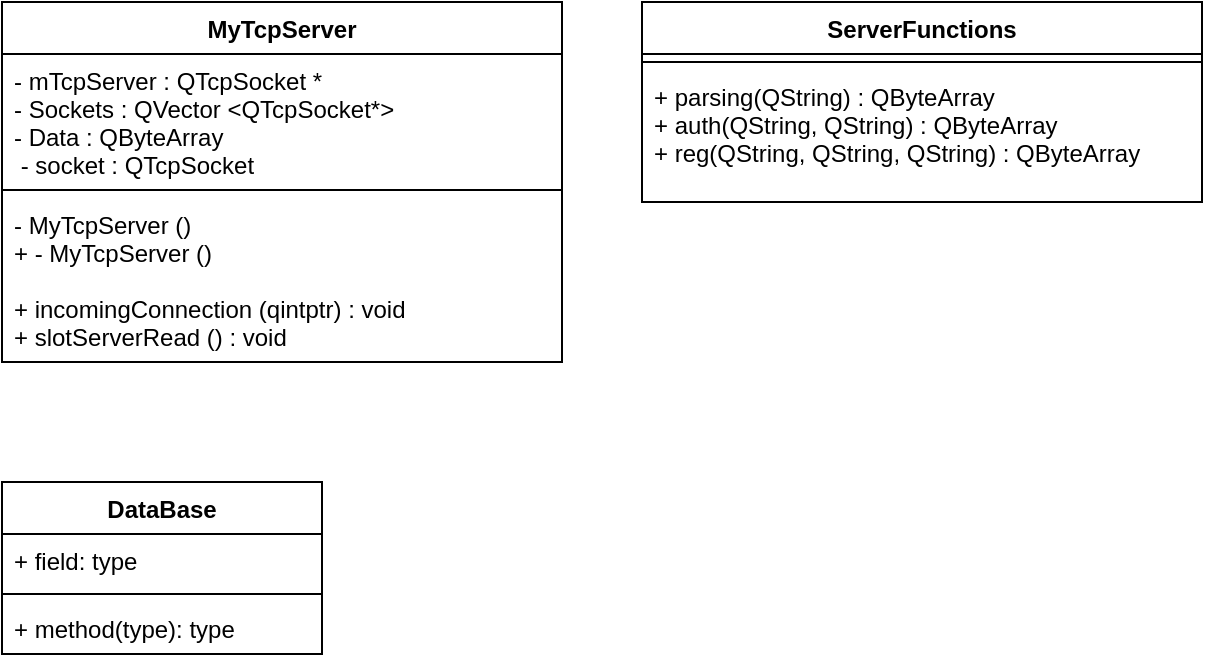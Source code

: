 <mxfile version="17.4.3" type="github">
  <diagram id="6WMXi_Jai_MfsdmjvfeK" name="Page-1">
    <mxGraphModel dx="997" dy="548" grid="1" gridSize="10" guides="1" tooltips="1" connect="1" arrows="1" fold="1" page="1" pageScale="1" pageWidth="827" pageHeight="1169" math="0" shadow="0">
      <root>
        <mxCell id="0" />
        <mxCell id="1" parent="0" />
        <mxCell id="otn7a-vHkzATB2u1OtzD-28" value="MyTcpServer" style="swimlane;fontStyle=1;align=center;verticalAlign=top;childLayout=stackLayout;horizontal=1;startSize=26;horizontalStack=0;resizeParent=1;resizeParentMax=0;resizeLast=0;collapsible=1;marginBottom=0;strokeColor=default;" vertex="1" parent="1">
          <mxGeometry x="80" y="80" width="280" height="180" as="geometry" />
        </mxCell>
        <mxCell id="otn7a-vHkzATB2u1OtzD-29" value="- mTcpServer : QTcpSocket *&#xa;- Sockets : QVector &lt;QTcpSocket*&gt; &#xa;- Data : QByteArray&#xa; - socket : QTcpSocket" style="text;strokeColor=none;fillColor=none;align=left;verticalAlign=top;spacingLeft=4;spacingRight=4;overflow=hidden;rotatable=0;points=[[0,0.5],[1,0.5]];portConstraint=eastwest;" vertex="1" parent="otn7a-vHkzATB2u1OtzD-28">
          <mxGeometry y="26" width="280" height="64" as="geometry" />
        </mxCell>
        <mxCell id="otn7a-vHkzATB2u1OtzD-30" value="" style="line;strokeWidth=1;fillColor=none;align=left;verticalAlign=middle;spacingTop=-1;spacingLeft=3;spacingRight=3;rotatable=0;labelPosition=right;points=[];portConstraint=eastwest;" vertex="1" parent="otn7a-vHkzATB2u1OtzD-28">
          <mxGeometry y="90" width="280" height="8" as="geometry" />
        </mxCell>
        <mxCell id="otn7a-vHkzATB2u1OtzD-31" value="- MyTcpServer ()&#xa;+ - MyTcpServer ()&#xa;&#xa;+ incomingConnection (qintptr) : void&#xa;+ slotServerRead () : void" style="text;strokeColor=none;fillColor=none;align=left;verticalAlign=top;spacingLeft=4;spacingRight=4;overflow=hidden;rotatable=0;points=[[0,0.5],[1,0.5]];portConstraint=eastwest;" vertex="1" parent="otn7a-vHkzATB2u1OtzD-28">
          <mxGeometry y="98" width="280" height="82" as="geometry" />
        </mxCell>
        <mxCell id="otn7a-vHkzATB2u1OtzD-32" value="ServerFunctions" style="swimlane;fontStyle=1;align=center;verticalAlign=top;childLayout=stackLayout;horizontal=1;startSize=26;horizontalStack=0;resizeParent=1;resizeParentMax=0;resizeLast=0;collapsible=1;marginBottom=0;strokeColor=default;" vertex="1" parent="1">
          <mxGeometry x="400" y="80" width="280" height="100" as="geometry" />
        </mxCell>
        <mxCell id="otn7a-vHkzATB2u1OtzD-33" value="" style="line;strokeWidth=1;fillColor=none;align=left;verticalAlign=middle;spacingTop=-1;spacingLeft=3;spacingRight=3;rotatable=0;labelPosition=right;points=[];portConstraint=eastwest;" vertex="1" parent="otn7a-vHkzATB2u1OtzD-32">
          <mxGeometry y="26" width="280" height="8" as="geometry" />
        </mxCell>
        <mxCell id="otn7a-vHkzATB2u1OtzD-34" value="+ parsing(QString) : QByteArray&#xa;+ auth(QString, QString) : QByteArray&#xa;+ reg(QString, QString, QString) : QByteArray" style="text;strokeColor=none;fillColor=none;align=left;verticalAlign=top;spacingLeft=4;spacingRight=4;overflow=hidden;rotatable=0;points=[[0,0.5],[1,0.5]];portConstraint=eastwest;" vertex="1" parent="otn7a-vHkzATB2u1OtzD-32">
          <mxGeometry y="34" width="280" height="66" as="geometry" />
        </mxCell>
        <mxCell id="otn7a-vHkzATB2u1OtzD-35" value="DataBase" style="swimlane;fontStyle=1;align=center;verticalAlign=top;childLayout=stackLayout;horizontal=1;startSize=26;horizontalStack=0;resizeParent=1;resizeParentMax=0;resizeLast=0;collapsible=1;marginBottom=0;strokeColor=default;" vertex="1" parent="1">
          <mxGeometry x="80" y="320" width="160" height="86" as="geometry" />
        </mxCell>
        <mxCell id="otn7a-vHkzATB2u1OtzD-36" value="+ field: type" style="text;strokeColor=none;fillColor=none;align=left;verticalAlign=top;spacingLeft=4;spacingRight=4;overflow=hidden;rotatable=0;points=[[0,0.5],[1,0.5]];portConstraint=eastwest;" vertex="1" parent="otn7a-vHkzATB2u1OtzD-35">
          <mxGeometry y="26" width="160" height="26" as="geometry" />
        </mxCell>
        <mxCell id="otn7a-vHkzATB2u1OtzD-37" value="" style="line;strokeWidth=1;fillColor=none;align=left;verticalAlign=middle;spacingTop=-1;spacingLeft=3;spacingRight=3;rotatable=0;labelPosition=right;points=[];portConstraint=eastwest;" vertex="1" parent="otn7a-vHkzATB2u1OtzD-35">
          <mxGeometry y="52" width="160" height="8" as="geometry" />
        </mxCell>
        <mxCell id="otn7a-vHkzATB2u1OtzD-38" value="+ method(type): type" style="text;strokeColor=none;fillColor=none;align=left;verticalAlign=top;spacingLeft=4;spacingRight=4;overflow=hidden;rotatable=0;points=[[0,0.5],[1,0.5]];portConstraint=eastwest;" vertex="1" parent="otn7a-vHkzATB2u1OtzD-35">
          <mxGeometry y="60" width="160" height="26" as="geometry" />
        </mxCell>
      </root>
    </mxGraphModel>
  </diagram>
</mxfile>

